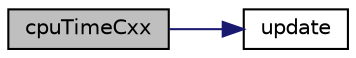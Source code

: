 digraph "cpuTimeCxx"
{
  bgcolor="transparent";
  edge [fontname="Helvetica",fontsize="10",labelfontname="Helvetica",labelfontsize="10"];
  node [fontname="Helvetica",fontsize="10",shape=record];
  rankdir="LR";
  Node1 [label="cpuTimeCxx",height=0.2,width=0.4,color="black", fillcolor="grey75", style="filled" fontcolor="black"];
  Node1 -> Node2 [color="midnightblue",fontsize="10",style="solid",fontname="Helvetica"];
  Node2 [label="update",height=0.2,width=0.4,color="black",URL="$compressible_2rhoSimpleFoam_2overRhoSimpleFoam_2createUpdatedDynamicFvMesh_8H.html#a889f43bfa1d003bd427ded01bf89e176"];
}
